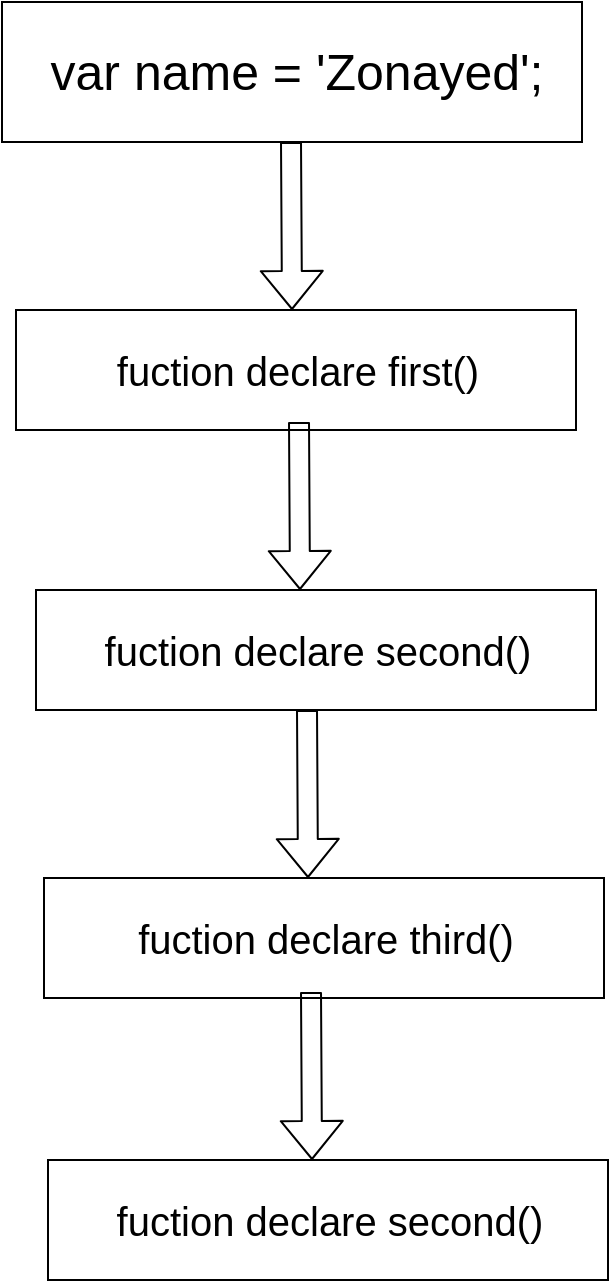 <mxfile>
    <diagram id="9j5KCXaQbalebdfunjTo" name="Page-1">
        <mxGraphModel dx="461" dy="490" grid="1" gridSize="10" guides="1" tooltips="1" connect="1" arrows="1" fold="1" page="1" pageScale="1" pageWidth="850" pageHeight="1100" math="0" shadow="0">
            <root>
                <mxCell id="0"/>
                <mxCell id="1" parent="0"/>
                <mxCell id="4" value="" style="shape=flexArrow;endArrow=classic;html=1;" edge="1" parent="1">
                    <mxGeometry width="50" height="50" relative="1" as="geometry">
                        <mxPoint x="237.5" y="76" as="sourcePoint"/>
                        <mxPoint x="238" y="160" as="targetPoint"/>
                    </mxGeometry>
                </mxCell>
                <mxCell id="9" value="" style="group" vertex="1" connectable="0" parent="1">
                    <mxGeometry x="100" y="160" width="280" height="60" as="geometry"/>
                </mxCell>
                <mxCell id="5" value="" style="rounded=0;whiteSpace=wrap;html=1;" vertex="1" parent="9">
                    <mxGeometry width="280" height="60" as="geometry"/>
                </mxCell>
                <mxCell id="7" value="&lt;font style=&quot;font-size: 20px&quot;&gt;fuction declare first()&lt;/font&gt;" style="text;html=1;strokeColor=none;fillColor=none;align=center;verticalAlign=middle;whiteSpace=wrap;rounded=0;" vertex="1" parent="9">
                    <mxGeometry x="16" width="250" height="60" as="geometry"/>
                </mxCell>
                <mxCell id="10" value="" style="group" vertex="1" connectable="0" parent="1">
                    <mxGeometry x="93" y="6" width="290" height="70" as="geometry"/>
                </mxCell>
                <mxCell id="3" value="" style="rounded=0;whiteSpace=wrap;html=1;" vertex="1" parent="10">
                    <mxGeometry width="290" height="70" as="geometry"/>
                </mxCell>
                <mxCell id="2" value="&lt;font style=&quot;font-size: 25px&quot;&gt;var name = 'Zonayed';&lt;/font&gt;" style="text;html=1;resizable=0;autosize=1;align=center;verticalAlign=middle;points=[];fillColor=none;strokeColor=none;rounded=0;" vertex="1" parent="10">
                    <mxGeometry x="17" y="24" width="260" height="20" as="geometry"/>
                </mxCell>
                <mxCell id="14" value="" style="group" vertex="1" connectable="0" parent="1">
                    <mxGeometry x="110" y="216" width="280" height="144" as="geometry"/>
                </mxCell>
                <mxCell id="8" value="" style="shape=flexArrow;endArrow=classic;html=1;" edge="1" parent="14">
                    <mxGeometry width="50" height="50" relative="1" as="geometry">
                        <mxPoint x="131.5" as="sourcePoint"/>
                        <mxPoint x="132" y="84" as="targetPoint"/>
                    </mxGeometry>
                </mxCell>
                <mxCell id="11" value="" style="group" vertex="1" connectable="0" parent="14">
                    <mxGeometry y="84" width="280" height="60" as="geometry"/>
                </mxCell>
                <mxCell id="12" value="" style="rounded=0;whiteSpace=wrap;html=1;" vertex="1" parent="11">
                    <mxGeometry width="280" height="60" as="geometry"/>
                </mxCell>
                <mxCell id="13" value="&lt;font style=&quot;font-size: 20px&quot;&gt;fuction declare second()&lt;/font&gt;" style="text;html=1;strokeColor=none;fillColor=none;align=center;verticalAlign=middle;whiteSpace=wrap;rounded=0;" vertex="1" parent="11">
                    <mxGeometry x="16" width="250" height="60" as="geometry"/>
                </mxCell>
                <mxCell id="15" value="" style="group" vertex="1" connectable="0" parent="1">
                    <mxGeometry x="114" y="360" width="280" height="144" as="geometry"/>
                </mxCell>
                <mxCell id="16" value="" style="shape=flexArrow;endArrow=classic;html=1;" edge="1" parent="15">
                    <mxGeometry width="50" height="50" relative="1" as="geometry">
                        <mxPoint x="131.5" as="sourcePoint"/>
                        <mxPoint x="132" y="84" as="targetPoint"/>
                    </mxGeometry>
                </mxCell>
                <mxCell id="17" value="" style="group" vertex="1" connectable="0" parent="15">
                    <mxGeometry y="84" width="280" height="60" as="geometry"/>
                </mxCell>
                <mxCell id="18" value="" style="rounded=0;whiteSpace=wrap;html=1;" vertex="1" parent="17">
                    <mxGeometry width="280" height="60" as="geometry"/>
                </mxCell>
                <mxCell id="19" value="&lt;font style=&quot;font-size: 20px&quot;&gt;fuction declare third()&lt;/font&gt;" style="text;html=1;strokeColor=none;fillColor=none;align=center;verticalAlign=middle;whiteSpace=wrap;rounded=0;" vertex="1" parent="17">
                    <mxGeometry x="16" width="250" height="60" as="geometry"/>
                </mxCell>
                <mxCell id="20" value="" style="group" vertex="1" connectable="0" parent="1">
                    <mxGeometry x="116" y="501" width="280" height="144" as="geometry"/>
                </mxCell>
                <mxCell id="21" value="" style="shape=flexArrow;endArrow=classic;html=1;" edge="1" parent="20">
                    <mxGeometry width="50" height="50" relative="1" as="geometry">
                        <mxPoint x="131.5" as="sourcePoint"/>
                        <mxPoint x="132" y="84" as="targetPoint"/>
                    </mxGeometry>
                </mxCell>
                <mxCell id="22" value="" style="group" vertex="1" connectable="0" parent="20">
                    <mxGeometry y="84" width="280" height="60" as="geometry"/>
                </mxCell>
                <mxCell id="23" value="" style="rounded=0;whiteSpace=wrap;html=1;" vertex="1" parent="22">
                    <mxGeometry width="280" height="60" as="geometry"/>
                </mxCell>
                <mxCell id="24" value="&lt;font style=&quot;font-size: 20px&quot;&gt;fuction declare second()&lt;/font&gt;" style="text;html=1;strokeColor=none;fillColor=none;align=center;verticalAlign=middle;whiteSpace=wrap;rounded=0;" vertex="1" parent="22">
                    <mxGeometry x="16" width="250" height="60" as="geometry"/>
                </mxCell>
            </root>
        </mxGraphModel>
    </diagram>
</mxfile>